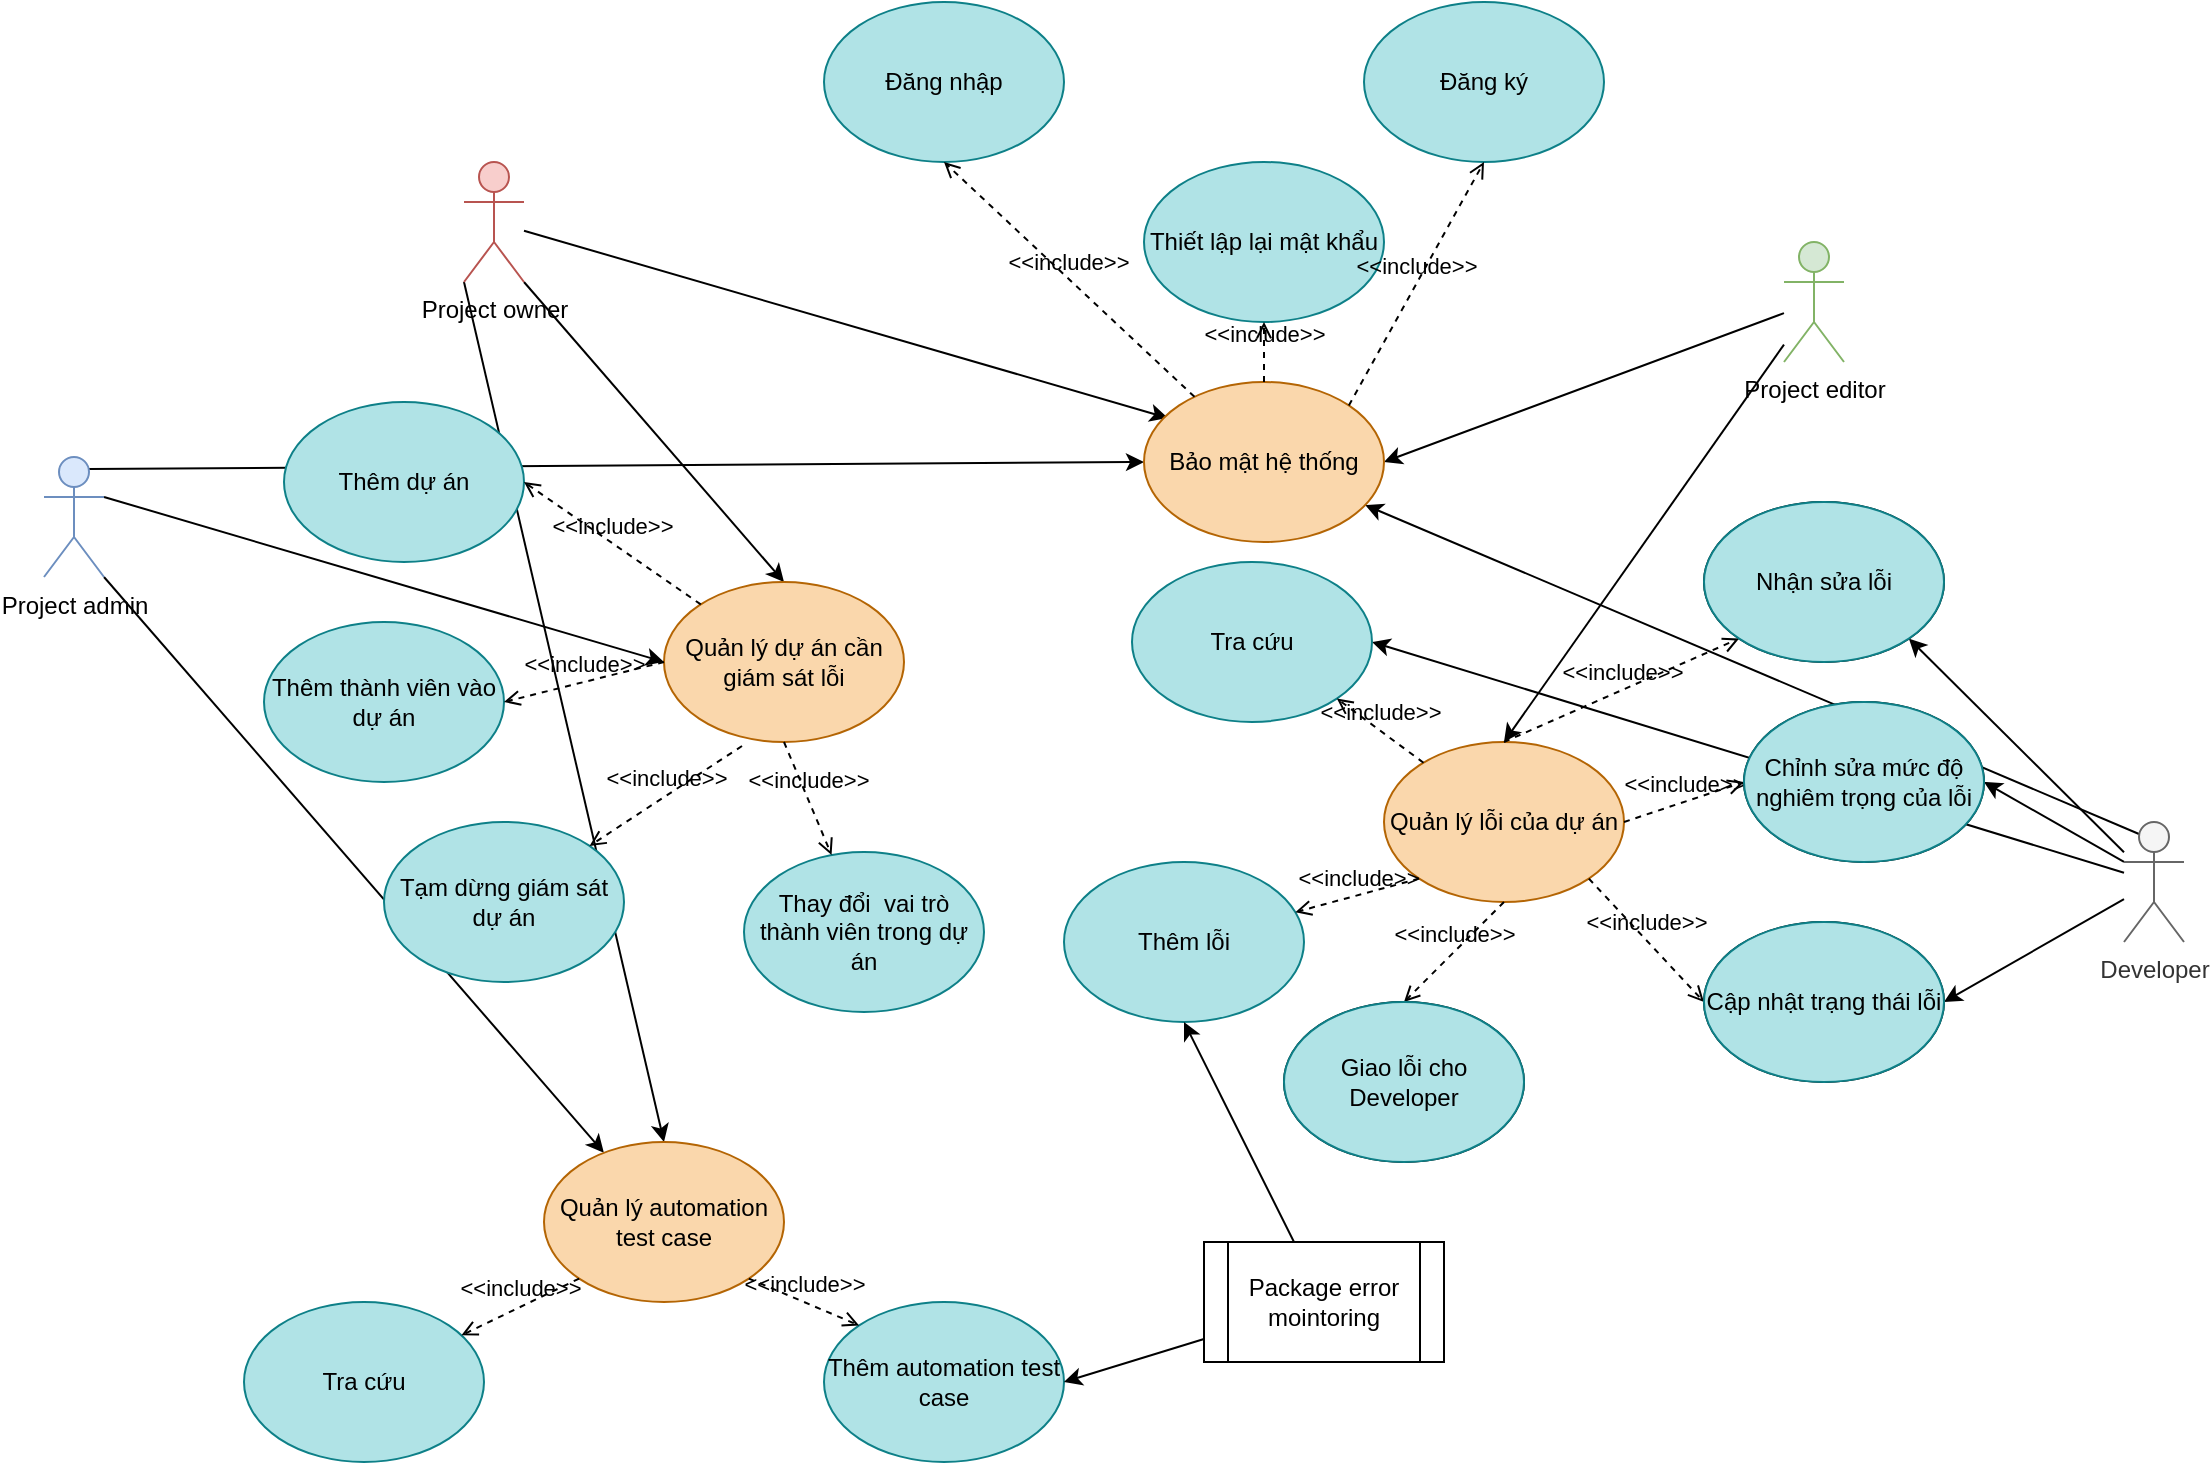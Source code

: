<mxfile version="14.8.2" type="device"><diagram id="b39oWByr7HVO7zAtlw5A" name="Page-1"><mxGraphModel dx="3031" dy="2353" grid="1" gridSize="10" guides="1" tooltips="1" connect="1" arrows="1" fold="1" page="1" pageScale="1" pageWidth="827" pageHeight="1169" math="0" shadow="0"><root><mxCell id="0"/><mxCell id="1" parent="0"/><mxCell id="U4MvvCS_DPoj0P0R5FW4-27" style="rounded=0;orthogonalLoop=1;jettySize=auto;html=1;entryX=0.1;entryY=0.225;entryDx=0;entryDy=0;entryPerimeter=0;" edge="1" parent="1" source="U4MvvCS_DPoj0P0R5FW4-1" target="U4MvvCS_DPoj0P0R5FW4-59"><mxGeometry relative="1" as="geometry"/></mxCell><mxCell id="U4MvvCS_DPoj0P0R5FW4-55" style="edgeStyle=none;rounded=0;orthogonalLoop=1;jettySize=auto;html=1;exitX=1;exitY=1;exitDx=0;exitDy=0;exitPerimeter=0;entryX=0.5;entryY=0;entryDx=0;entryDy=0;" edge="1" parent="1" source="U4MvvCS_DPoj0P0R5FW4-1" target="U4MvvCS_DPoj0P0R5FW4-9"><mxGeometry relative="1" as="geometry"/></mxCell><mxCell id="U4MvvCS_DPoj0P0R5FW4-58" style="edgeStyle=none;rounded=0;orthogonalLoop=1;jettySize=auto;html=1;exitX=0;exitY=1;exitDx=0;exitDy=0;exitPerimeter=0;entryX=0.5;entryY=0;entryDx=0;entryDy=0;" edge="1" parent="1" source="U4MvvCS_DPoj0P0R5FW4-1" target="U4MvvCS_DPoj0P0R5FW4-22"><mxGeometry relative="1" as="geometry"/></mxCell><mxCell id="U4MvvCS_DPoj0P0R5FW4-1" value="Project owner" style="shape=umlActor;verticalLabelPosition=bottom;verticalAlign=top;html=1;outlineConnect=0;fillColor=#f8cecc;strokeColor=#b85450;" vertex="1" parent="1"><mxGeometry x="40" y="40" width="30" height="60" as="geometry"/></mxCell><mxCell id="U4MvvCS_DPoj0P0R5FW4-28" style="edgeStyle=none;rounded=0;orthogonalLoop=1;jettySize=auto;html=1;" edge="1" parent="1" source="U4MvvCS_DPoj0P0R5FW4-2"><mxGeometry relative="1" as="geometry"><mxPoint x="500" y="190" as="targetPoint"/></mxGeometry></mxCell><mxCell id="U4MvvCS_DPoj0P0R5FW4-41" style="edgeStyle=none;rounded=0;orthogonalLoop=1;jettySize=auto;html=1;entryX=0.5;entryY=0;entryDx=0;entryDy=0;" edge="1" parent="1" source="U4MvvCS_DPoj0P0R5FW4-2" target="U4MvvCS_DPoj0P0R5FW4-14"><mxGeometry relative="1" as="geometry"/></mxCell><mxCell id="U4MvvCS_DPoj0P0R5FW4-2" value="Project editor" style="shape=umlActor;verticalLabelPosition=bottom;verticalAlign=top;html=1;outlineConnect=0;fillColor=#d5e8d4;strokeColor=#82b366;" vertex="1" parent="1"><mxGeometry x="700" y="80" width="30" height="60" as="geometry"/></mxCell><mxCell id="U4MvvCS_DPoj0P0R5FW4-38" style="edgeStyle=none;rounded=0;orthogonalLoop=1;jettySize=auto;html=1;entryX=1;entryY=0.5;entryDx=0;entryDy=0;" edge="1" parent="1" source="U4MvvCS_DPoj0P0R5FW4-3" target="U4MvvCS_DPoj0P0R5FW4-19"><mxGeometry relative="1" as="geometry"/></mxCell><mxCell id="U4MvvCS_DPoj0P0R5FW4-39" style="edgeStyle=none;rounded=0;orthogonalLoop=1;jettySize=auto;html=1;exitX=0;exitY=0.333;exitDx=0;exitDy=0;exitPerimeter=0;entryX=1;entryY=0.5;entryDx=0;entryDy=0;" edge="1" parent="1" source="U4MvvCS_DPoj0P0R5FW4-3" target="U4MvvCS_DPoj0P0R5FW4-20"><mxGeometry relative="1" as="geometry"/></mxCell><mxCell id="U4MvvCS_DPoj0P0R5FW4-40" style="edgeStyle=none;rounded=0;orthogonalLoop=1;jettySize=auto;html=1;entryX=1;entryY=1;entryDx=0;entryDy=0;" edge="1" parent="1" source="U4MvvCS_DPoj0P0R5FW4-3" target="U4MvvCS_DPoj0P0R5FW4-21"><mxGeometry relative="1" as="geometry"/></mxCell><mxCell id="U4MvvCS_DPoj0P0R5FW4-56" style="edgeStyle=none;rounded=0;orthogonalLoop=1;jettySize=auto;html=1;entryX=1;entryY=0.5;entryDx=0;entryDy=0;" edge="1" parent="1" source="U4MvvCS_DPoj0P0R5FW4-3" target="U4MvvCS_DPoj0P0R5FW4-24"><mxGeometry relative="1" as="geometry"/></mxCell><mxCell id="U4MvvCS_DPoj0P0R5FW4-63" style="edgeStyle=none;rounded=0;orthogonalLoop=1;jettySize=auto;html=1;exitX=0.25;exitY=0.1;exitDx=0;exitDy=0;exitPerimeter=0;" edge="1" parent="1" source="U4MvvCS_DPoj0P0R5FW4-3" target="U4MvvCS_DPoj0P0R5FW4-59"><mxGeometry relative="1" as="geometry"/></mxCell><mxCell id="U4MvvCS_DPoj0P0R5FW4-3" value="Developer" style="shape=umlActor;verticalLabelPosition=bottom;verticalAlign=top;html=1;outlineConnect=0;fillColor=#f5f5f5;strokeColor=#666666;fontColor=#333333;" vertex="1" parent="1"><mxGeometry x="870" y="370" width="30" height="60" as="geometry"/></mxCell><mxCell id="U4MvvCS_DPoj0P0R5FW4-49" style="edgeStyle=none;rounded=0;orthogonalLoop=1;jettySize=auto;html=1;exitX=0.75;exitY=0.1;exitDx=0;exitDy=0;exitPerimeter=0;entryX=0;entryY=0.5;entryDx=0;entryDy=0;" edge="1" parent="1" source="U4MvvCS_DPoj0P0R5FW4-4" target="U4MvvCS_DPoj0P0R5FW4-59"><mxGeometry relative="1" as="geometry"/></mxCell><mxCell id="U4MvvCS_DPoj0P0R5FW4-54" style="edgeStyle=none;rounded=0;orthogonalLoop=1;jettySize=auto;html=1;exitX=1;exitY=0.333;exitDx=0;exitDy=0;exitPerimeter=0;entryX=0;entryY=0.5;entryDx=0;entryDy=0;" edge="1" parent="1" source="U4MvvCS_DPoj0P0R5FW4-4" target="U4MvvCS_DPoj0P0R5FW4-9"><mxGeometry relative="1" as="geometry"/></mxCell><mxCell id="U4MvvCS_DPoj0P0R5FW4-57" style="edgeStyle=none;rounded=0;orthogonalLoop=1;jettySize=auto;html=1;exitX=1;exitY=1;exitDx=0;exitDy=0;exitPerimeter=0;" edge="1" parent="1" source="U4MvvCS_DPoj0P0R5FW4-4" target="U4MvvCS_DPoj0P0R5FW4-22"><mxGeometry relative="1" as="geometry"/></mxCell><mxCell id="U4MvvCS_DPoj0P0R5FW4-4" value="Project admin&lt;br&gt;" style="shape=umlActor;verticalLabelPosition=bottom;verticalAlign=top;html=1;outlineConnect=0;fillColor=#dae8fc;strokeColor=#6c8ebf;" vertex="1" parent="1"><mxGeometry x="-170" y="187.5" width="30" height="60" as="geometry"/></mxCell><mxCell id="U4MvvCS_DPoj0P0R5FW4-6" value="Đăng nhập" style="ellipse;whiteSpace=wrap;html=1;fillColor=#b0e3e6;strokeColor=#0e8088;" vertex="1" parent="1"><mxGeometry x="220" y="-40" width="120" height="80" as="geometry"/></mxCell><mxCell id="U4MvvCS_DPoj0P0R5FW4-7" value="Đăng ký" style="ellipse;whiteSpace=wrap;html=1;fillColor=#b0e3e6;strokeColor=#0e8088;" vertex="1" parent="1"><mxGeometry x="490" y="-40" width="120" height="80" as="geometry"/></mxCell><mxCell id="U4MvvCS_DPoj0P0R5FW4-8" value="Thiết lập lại mật khẩu" style="ellipse;whiteSpace=wrap;html=1;fillColor=#b0e3e6;strokeColor=#0e8088;" vertex="1" parent="1"><mxGeometry x="380" y="40" width="120" height="80" as="geometry"/></mxCell><mxCell id="U4MvvCS_DPoj0P0R5FW4-9" value="Quản lý dự án cần giám sát lỗi" style="ellipse;whiteSpace=wrap;html=1;fillColor=#fad7ac;strokeColor=#b46504;" vertex="1" parent="1"><mxGeometry x="140" y="250" width="120" height="80" as="geometry"/></mxCell><mxCell id="U4MvvCS_DPoj0P0R5FW4-10" value="Thêm dự án" style="ellipse;whiteSpace=wrap;html=1;fillColor=#b0e3e6;strokeColor=#0e8088;" vertex="1" parent="1"><mxGeometry x="-50" y="160" width="120" height="80" as="geometry"/></mxCell><mxCell id="U4MvvCS_DPoj0P0R5FW4-11" value="Thêm thành viên vào dự án" style="ellipse;whiteSpace=wrap;html=1;fillColor=#b0e3e6;strokeColor=#0e8088;" vertex="1" parent="1"><mxGeometry x="-60" y="270" width="120" height="80" as="geometry"/></mxCell><mxCell id="U4MvvCS_DPoj0P0R5FW4-12" value="Tạm dừng giám sát dự án" style="ellipse;whiteSpace=wrap;html=1;fillColor=#b0e3e6;strokeColor=#0e8088;" vertex="1" parent="1"><mxGeometry y="370" width="120" height="80" as="geometry"/></mxCell><mxCell id="U4MvvCS_DPoj0P0R5FW4-14" value="Quản lý lỗi của dự án" style="ellipse;whiteSpace=wrap;html=1;fillColor=#fad7ac;strokeColor=#b46504;" vertex="1" parent="1"><mxGeometry x="500" y="330" width="120" height="80" as="geometry"/></mxCell><mxCell id="U4MvvCS_DPoj0P0R5FW4-15" value="Thêm lỗi" style="ellipse;whiteSpace=wrap;html=1;fillColor=#b0e3e6;strokeColor=#0e8088;" vertex="1" parent="1"><mxGeometry x="340" y="390" width="120" height="80" as="geometry"/></mxCell><mxCell id="U4MvvCS_DPoj0P0R5FW4-16" value="Giao lỗi cho Developer" style="ellipse;whiteSpace=wrap;html=1;" vertex="1" parent="1"><mxGeometry x="450" y="460" width="120" height="80" as="geometry"/></mxCell><mxCell id="U4MvvCS_DPoj0P0R5FW4-19" value="Cập nhật trạng thái lỗi" style="ellipse;whiteSpace=wrap;html=1;" vertex="1" parent="1"><mxGeometry x="660" y="420" width="120" height="80" as="geometry"/></mxCell><mxCell id="U4MvvCS_DPoj0P0R5FW4-20" value="Chỉnh sửa mức độ nghiêm trọng của lỗi" style="ellipse;whiteSpace=wrap;html=1;" vertex="1" parent="1"><mxGeometry x="680" y="310" width="120" height="80" as="geometry"/></mxCell><mxCell id="U4MvvCS_DPoj0P0R5FW4-21" value="Nhận sửa lỗi" style="ellipse;whiteSpace=wrap;html=1;" vertex="1" parent="1"><mxGeometry x="660" y="210" width="120" height="80" as="geometry"/></mxCell><mxCell id="U4MvvCS_DPoj0P0R5FW4-22" value="Quản lý automation test case" style="ellipse;whiteSpace=wrap;html=1;fillColor=#fad7ac;strokeColor=#b46504;" vertex="1" parent="1"><mxGeometry x="80" y="530" width="120" height="80" as="geometry"/></mxCell><mxCell id="U4MvvCS_DPoj0P0R5FW4-23" value="Thêm automation test case" style="ellipse;whiteSpace=wrap;html=1;fillColor=#b0e3e6;strokeColor=#0e8088;" vertex="1" parent="1"><mxGeometry x="220" y="610" width="120" height="80" as="geometry"/></mxCell><mxCell id="U4MvvCS_DPoj0P0R5FW4-24" value="Tra cứu" style="ellipse;whiteSpace=wrap;html=1;fillColor=#b0e3e6;strokeColor=#0e8088;" vertex="1" parent="1"><mxGeometry x="374" y="240" width="120" height="80" as="geometry"/></mxCell><mxCell id="U4MvvCS_DPoj0P0R5FW4-25" value="Tra cứu" style="ellipse;whiteSpace=wrap;html=1;fillColor=#b0e3e6;strokeColor=#0e8088;" vertex="1" parent="1"><mxGeometry x="-70" y="610" width="120" height="80" as="geometry"/></mxCell><mxCell id="U4MvvCS_DPoj0P0R5FW4-30" value="&amp;lt;&amp;lt;include&amp;gt;&amp;gt;" style="html=1;verticalAlign=bottom;labelBackgroundColor=none;endArrow=open;endFill=0;dashed=1;entryX=1;entryY=0.5;entryDx=0;entryDy=0;" edge="1" parent="1" source="U4MvvCS_DPoj0P0R5FW4-9" target="U4MvvCS_DPoj0P0R5FW4-10"><mxGeometry width="160" relative="1" as="geometry"><mxPoint x="330" y="270" as="sourcePoint"/><mxPoint x="490" y="270" as="targetPoint"/></mxGeometry></mxCell><mxCell id="U4MvvCS_DPoj0P0R5FW4-31" value="&amp;lt;&amp;lt;include&amp;gt;&amp;gt;" style="html=1;verticalAlign=bottom;labelBackgroundColor=none;endArrow=open;endFill=0;dashed=1;entryX=1;entryY=0.5;entryDx=0;entryDy=0;exitX=0;exitY=0.5;exitDx=0;exitDy=0;" edge="1" parent="1" source="U4MvvCS_DPoj0P0R5FW4-9" target="U4MvvCS_DPoj0P0R5FW4-11"><mxGeometry width="160" relative="1" as="geometry"><mxPoint x="248.621" y="241.034" as="sourcePoint"/><mxPoint x="190" y="200" as="targetPoint"/></mxGeometry></mxCell><mxCell id="U4MvvCS_DPoj0P0R5FW4-32" value="&amp;lt;&amp;lt;include&amp;gt;&amp;gt;" style="html=1;verticalAlign=bottom;labelBackgroundColor=none;endArrow=open;endFill=0;dashed=1;exitX=0.325;exitY=1.025;exitDx=0;exitDy=0;exitPerimeter=0;" edge="1" parent="1" source="U4MvvCS_DPoj0P0R5FW4-9" target="U4MvvCS_DPoj0P0R5FW4-12"><mxGeometry width="160" relative="1" as="geometry"><mxPoint x="258.621" y="251.034" as="sourcePoint"/><mxPoint x="200" y="210" as="targetPoint"/></mxGeometry></mxCell><mxCell id="U4MvvCS_DPoj0P0R5FW4-33" value="&amp;lt;&amp;lt;include&amp;gt;&amp;gt;" style="html=1;verticalAlign=bottom;labelBackgroundColor=none;endArrow=open;endFill=0;dashed=1;entryX=0;entryY=1;entryDx=0;entryDy=0;exitX=0.5;exitY=0;exitDx=0;exitDy=0;" edge="1" parent="1" source="U4MvvCS_DPoj0P0R5FW4-14" target="U4MvvCS_DPoj0P0R5FW4-21"><mxGeometry width="160" relative="1" as="geometry"><mxPoint x="288.621" y="251.034" as="sourcePoint"/><mxPoint x="230" y="210" as="targetPoint"/></mxGeometry></mxCell><mxCell id="U4MvvCS_DPoj0P0R5FW4-34" value="&amp;lt;&amp;lt;include&amp;gt;&amp;gt;" style="html=1;verticalAlign=bottom;labelBackgroundColor=none;endArrow=open;endFill=0;dashed=1;entryX=1;entryY=1;entryDx=0;entryDy=0;" edge="1" parent="1" source="U4MvvCS_DPoj0P0R5FW4-14" target="U4MvvCS_DPoj0P0R5FW4-24"><mxGeometry width="160" relative="1" as="geometry"><mxPoint x="550" y="340" as="sourcePoint"/><mxPoint x="590" y="280" as="targetPoint"/></mxGeometry></mxCell><mxCell id="U4MvvCS_DPoj0P0R5FW4-35" value="&amp;lt;&amp;lt;include&amp;gt;&amp;gt;" style="html=1;verticalAlign=bottom;labelBackgroundColor=none;endArrow=open;endFill=0;dashed=1;exitX=0;exitY=1;exitDx=0;exitDy=0;" edge="1" parent="1" source="U4MvvCS_DPoj0P0R5FW4-14" target="U4MvvCS_DPoj0P0R5FW4-15"><mxGeometry width="160" relative="1" as="geometry"><mxPoint x="515.974" y="347.054" as="sourcePoint"/><mxPoint x="486.426" y="318.284" as="targetPoint"/></mxGeometry></mxCell><mxCell id="U4MvvCS_DPoj0P0R5FW4-36" value="&amp;lt;&amp;lt;include&amp;gt;&amp;gt;" style="html=1;verticalAlign=bottom;labelBackgroundColor=none;endArrow=open;endFill=0;dashed=1;exitX=0.5;exitY=1;exitDx=0;exitDy=0;entryX=0.5;entryY=0;entryDx=0;entryDy=0;" edge="1" parent="1" source="U4MvvCS_DPoj0P0R5FW4-14" target="U4MvvCS_DPoj0P0R5FW4-16"><mxGeometry width="160" relative="1" as="geometry"><mxPoint x="507.574" y="408.284" as="sourcePoint"/><mxPoint x="464.104" y="422.709" as="targetPoint"/></mxGeometry></mxCell><mxCell id="U4MvvCS_DPoj0P0R5FW4-37" value="&amp;lt;&amp;lt;include&amp;gt;&amp;gt;" style="html=1;verticalAlign=bottom;labelBackgroundColor=none;endArrow=open;endFill=0;dashed=1;exitX=1;exitY=1;exitDx=0;exitDy=0;entryX=0;entryY=0.5;entryDx=0;entryDy=0;" edge="1" parent="1" source="U4MvvCS_DPoj0P0R5FW4-14" target="U4MvvCS_DPoj0P0R5FW4-19"><mxGeometry width="160" relative="1" as="geometry"><mxPoint x="550" y="420" as="sourcePoint"/><mxPoint x="520" y="470" as="targetPoint"/></mxGeometry></mxCell><mxCell id="U4MvvCS_DPoj0P0R5FW4-43" value="&amp;lt;&amp;lt;include&amp;gt;&amp;gt;" style="html=1;verticalAlign=bottom;labelBackgroundColor=none;endArrow=open;endFill=0;dashed=1;exitX=1;exitY=0.5;exitDx=0;exitDy=0;entryX=0;entryY=0.5;entryDx=0;entryDy=0;" edge="1" parent="1" source="U4MvvCS_DPoj0P0R5FW4-14" target="U4MvvCS_DPoj0P0R5FW4-20"><mxGeometry width="160" relative="1" as="geometry"><mxPoint x="570" y="340" as="sourcePoint"/><mxPoint x="660" y="360" as="targetPoint"/></mxGeometry></mxCell><mxCell id="U4MvvCS_DPoj0P0R5FW4-45" style="edgeStyle=none;rounded=0;orthogonalLoop=1;jettySize=auto;html=1;entryX=1;entryY=0.5;entryDx=0;entryDy=0;" edge="1" parent="1" source="U4MvvCS_DPoj0P0R5FW4-44" target="U4MvvCS_DPoj0P0R5FW4-23"><mxGeometry relative="1" as="geometry"/></mxCell><mxCell id="U4MvvCS_DPoj0P0R5FW4-72" style="edgeStyle=none;rounded=0;orthogonalLoop=1;jettySize=auto;html=1;entryX=0.5;entryY=1;entryDx=0;entryDy=0;" edge="1" parent="1" source="U4MvvCS_DPoj0P0R5FW4-44" target="U4MvvCS_DPoj0P0R5FW4-15"><mxGeometry relative="1" as="geometry"/></mxCell><mxCell id="U4MvvCS_DPoj0P0R5FW4-44" value="Package error mointoring" style="shape=process;whiteSpace=wrap;html=1;backgroundOutline=1;" vertex="1" parent="1"><mxGeometry x="410" y="580" width="120" height="60" as="geometry"/></mxCell><mxCell id="U4MvvCS_DPoj0P0R5FW4-46" value="&amp;lt;&amp;lt;include&amp;gt;&amp;gt;" style="html=1;verticalAlign=bottom;labelBackgroundColor=none;endArrow=open;endFill=0;dashed=1;exitX=0;exitY=1;exitDx=0;exitDy=0;" edge="1" parent="1" source="U4MvvCS_DPoj0P0R5FW4-22" target="U4MvvCS_DPoj0P0R5FW4-25"><mxGeometry width="160" relative="1" as="geometry"><mxPoint x="240" y="560" as="sourcePoint"/><mxPoint x="190" y="610" as="targetPoint"/></mxGeometry></mxCell><mxCell id="U4MvvCS_DPoj0P0R5FW4-47" value="&amp;lt;&amp;lt;include&amp;gt;&amp;gt;" style="html=1;verticalAlign=bottom;labelBackgroundColor=none;endArrow=open;endFill=0;dashed=1;exitX=1;exitY=1;exitDx=0;exitDy=0;entryX=0;entryY=0;entryDx=0;entryDy=0;" edge="1" parent="1" source="U4MvvCS_DPoj0P0R5FW4-22" target="U4MvvCS_DPoj0P0R5FW4-23"><mxGeometry width="160" relative="1" as="geometry"><mxPoint x="267.574" y="598.284" as="sourcePoint"/><mxPoint x="200" y="620" as="targetPoint"/></mxGeometry></mxCell><mxCell id="U4MvvCS_DPoj0P0R5FW4-59" value="Bảo mật hệ thống" style="ellipse;whiteSpace=wrap;html=1;fillColor=#fad7ac;strokeColor=#b46504;" vertex="1" parent="1"><mxGeometry x="380" y="150" width="120" height="80" as="geometry"/></mxCell><mxCell id="U4MvvCS_DPoj0P0R5FW4-60" value="&amp;lt;&amp;lt;include&amp;gt;&amp;gt;" style="html=1;verticalAlign=bottom;labelBackgroundColor=none;endArrow=open;endFill=0;dashed=1;exitX=0.5;exitY=0;exitDx=0;exitDy=0;" edge="1" parent="1" source="U4MvvCS_DPoj0P0R5FW4-59" target="U4MvvCS_DPoj0P0R5FW4-8"><mxGeometry width="160" relative="1" as="geometry"><mxPoint x="248.381" y="321.187" as="sourcePoint"/><mxPoint x="160" y="260" as="targetPoint"/></mxGeometry></mxCell><mxCell id="U4MvvCS_DPoj0P0R5FW4-61" value="&amp;lt;&amp;lt;include&amp;gt;&amp;gt;" style="html=1;verticalAlign=bottom;labelBackgroundColor=none;endArrow=open;endFill=0;dashed=1;exitX=1;exitY=0;exitDx=0;exitDy=0;entryX=0.5;entryY=1;entryDx=0;entryDy=0;" edge="1" parent="1" source="U4MvvCS_DPoj0P0R5FW4-59" target="U4MvvCS_DPoj0P0R5FW4-7"><mxGeometry width="160" relative="1" as="geometry"><mxPoint x="450" y="160" as="sourcePoint"/><mxPoint x="450" y="130" as="targetPoint"/></mxGeometry></mxCell><mxCell id="U4MvvCS_DPoj0P0R5FW4-62" value="&amp;lt;&amp;lt;include&amp;gt;&amp;gt;" style="html=1;verticalAlign=bottom;labelBackgroundColor=none;endArrow=open;endFill=0;dashed=1;entryX=0.5;entryY=1;entryDx=0;entryDy=0;" edge="1" parent="1" source="U4MvvCS_DPoj0P0R5FW4-59" target="U4MvvCS_DPoj0P0R5FW4-6"><mxGeometry width="160" relative="1" as="geometry"><mxPoint x="492.426" y="171.716" as="sourcePoint"/><mxPoint x="560" y="50" as="targetPoint"/></mxGeometry></mxCell><mxCell id="U4MvvCS_DPoj0P0R5FW4-64" value="Nhận sửa lỗi" style="ellipse;whiteSpace=wrap;html=1;fillColor=#b0e3e6;strokeColor=#0e8088;" vertex="1" parent="1"><mxGeometry x="660" y="210" width="120" height="80" as="geometry"/></mxCell><mxCell id="U4MvvCS_DPoj0P0R5FW4-65" value="Chỉnh sửa mức độ nghiêm trọng của lỗi" style="ellipse;whiteSpace=wrap;html=1;fillColor=#b0e3e6;strokeColor=#0e8088;" vertex="1" parent="1"><mxGeometry x="680" y="310" width="120" height="80" as="geometry"/></mxCell><mxCell id="U4MvvCS_DPoj0P0R5FW4-66" value="Cập nhật trạng thái lỗi" style="ellipse;whiteSpace=wrap;html=1;fillColor=#b0e3e6;strokeColor=#0e8088;" vertex="1" parent="1"><mxGeometry x="660" y="420" width="120" height="80" as="geometry"/></mxCell><mxCell id="U4MvvCS_DPoj0P0R5FW4-67" value="Giao lỗi cho Developer" style="ellipse;whiteSpace=wrap;html=1;fillColor=#b0e3e6;strokeColor=#0e8088;" vertex="1" parent="1"><mxGeometry x="450" y="460" width="120" height="80" as="geometry"/></mxCell><mxCell id="U4MvvCS_DPoj0P0R5FW4-69" value="Thay đổi&amp;nbsp; vai trò thành viên trong dự án" style="ellipse;whiteSpace=wrap;html=1;fillColor=#b0e3e6;strokeColor=#0e8088;" vertex="1" parent="1"><mxGeometry x="180" y="385" width="120" height="80" as="geometry"/></mxCell><mxCell id="U4MvvCS_DPoj0P0R5FW4-70" value="&amp;lt;&amp;lt;include&amp;gt;&amp;gt;" style="html=1;verticalAlign=bottom;labelBackgroundColor=none;endArrow=open;endFill=0;dashed=1;exitX=0.5;exitY=1;exitDx=0;exitDy=0;" edge="1" parent="1" source="U4MvvCS_DPoj0P0R5FW4-9" target="U4MvvCS_DPoj0P0R5FW4-69"><mxGeometry width="160" relative="1" as="geometry"><mxPoint x="-151" y="462" as="sourcePoint"/><mxPoint x="-227.151" y="512.0" as="targetPoint"/></mxGeometry></mxCell></root></mxGraphModel></diagram></mxfile>